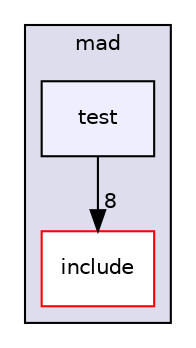 digraph "/home/fascar/temp/adore/libadore/libadore/adore/mad/test" {
  compound=true
  node [ fontsize="10", fontname="Helvetica"];
  edge [ labelfontsize="10", labelfontname="Helvetica"];
  subgraph clusterdir_dd24209da890e557508ac1b6831a5bf7 {
    graph [ bgcolor="#ddddee", pencolor="black", label="mad" fontname="Helvetica", fontsize="10", URL="dir_dd24209da890e557508ac1b6831a5bf7.html"]
  dir_43e20ffacb7f23667f70b671941e5c35 [shape=box label="include" fillcolor="white" style="filled" color="red" URL="dir_43e20ffacb7f23667f70b671941e5c35.html"];
  dir_1da6858551d6bd9859a30d84092fdad2 [shape=box, label="test", style="filled", fillcolor="#eeeeff", pencolor="black", URL="dir_1da6858551d6bd9859a30d84092fdad2.html"];
  }
  dir_1da6858551d6bd9859a30d84092fdad2->dir_43e20ffacb7f23667f70b671941e5c35 [headlabel="8", labeldistance=1.5 headhref="dir_000098_000093.html"];
}
